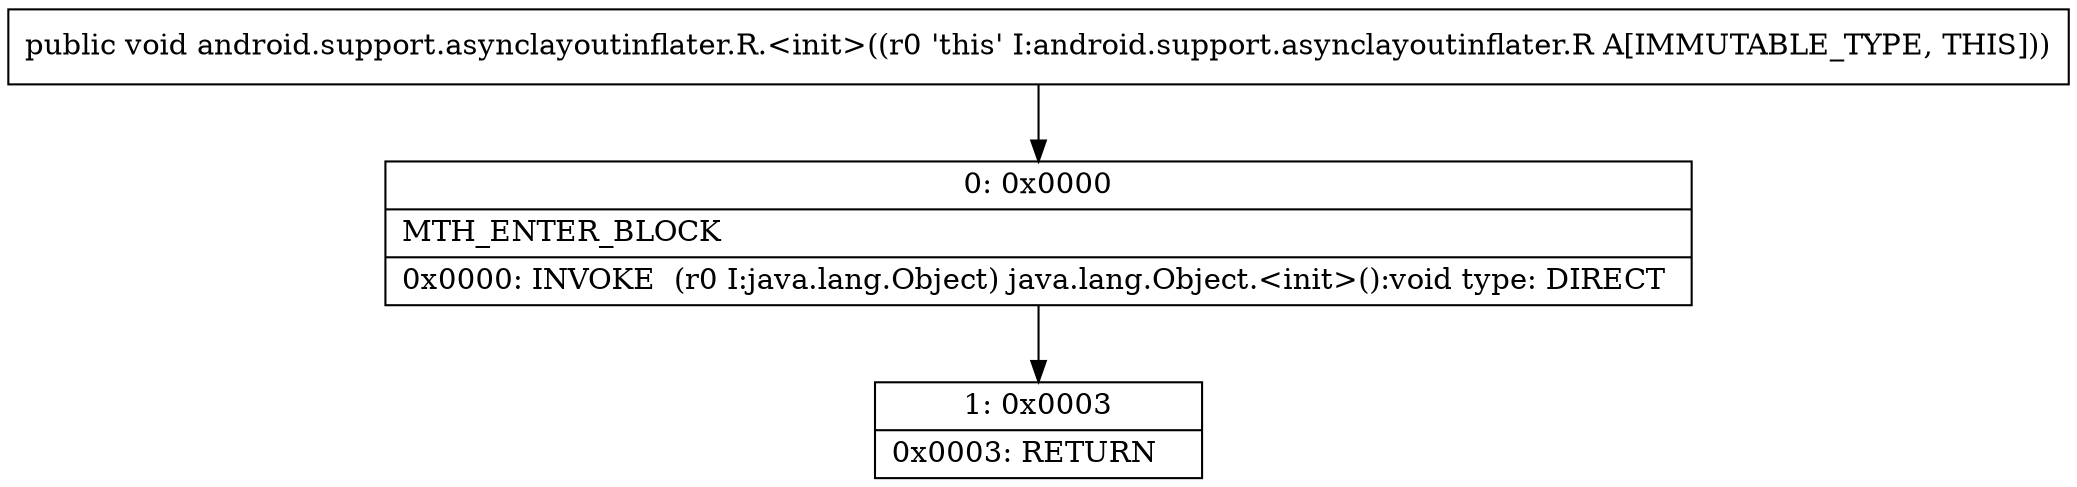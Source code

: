 digraph "CFG forandroid.support.asynclayoutinflater.R.\<init\>()V" {
Node_0 [shape=record,label="{0\:\ 0x0000|MTH_ENTER_BLOCK\l|0x0000: INVOKE  (r0 I:java.lang.Object) java.lang.Object.\<init\>():void type: DIRECT \l}"];
Node_1 [shape=record,label="{1\:\ 0x0003|0x0003: RETURN   \l}"];
MethodNode[shape=record,label="{public void android.support.asynclayoutinflater.R.\<init\>((r0 'this' I:android.support.asynclayoutinflater.R A[IMMUTABLE_TYPE, THIS])) }"];
MethodNode -> Node_0;
Node_0 -> Node_1;
}

